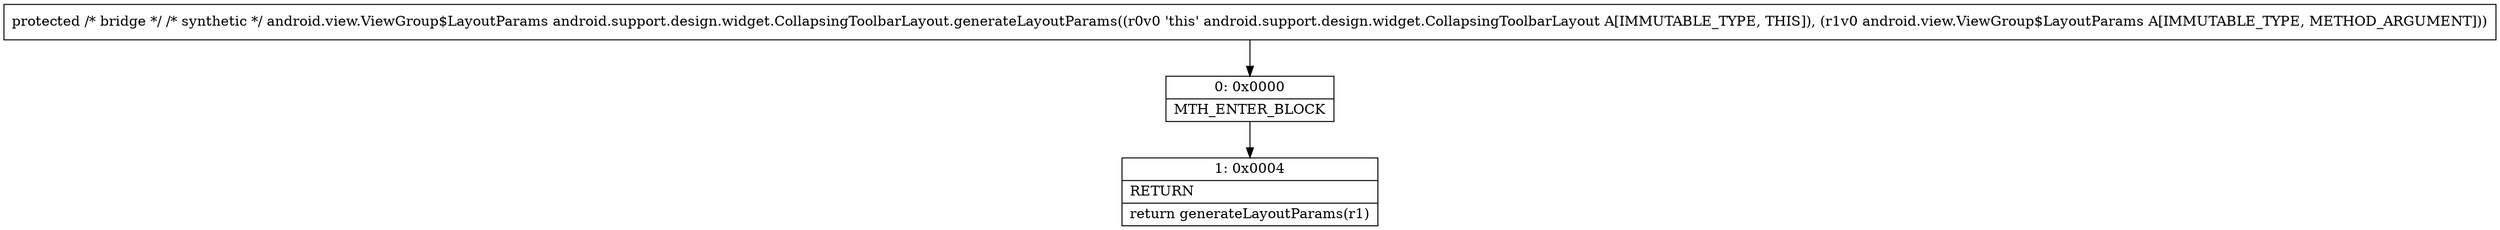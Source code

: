 digraph "CFG forandroid.support.design.widget.CollapsingToolbarLayout.generateLayoutParams(Landroid\/view\/ViewGroup$LayoutParams;)Landroid\/view\/ViewGroup$LayoutParams;" {
Node_0 [shape=record,label="{0\:\ 0x0000|MTH_ENTER_BLOCK\l}"];
Node_1 [shape=record,label="{1\:\ 0x0004|RETURN\l|return generateLayoutParams(r1)\l}"];
MethodNode[shape=record,label="{protected \/* bridge *\/ \/* synthetic *\/ android.view.ViewGroup$LayoutParams android.support.design.widget.CollapsingToolbarLayout.generateLayoutParams((r0v0 'this' android.support.design.widget.CollapsingToolbarLayout A[IMMUTABLE_TYPE, THIS]), (r1v0 android.view.ViewGroup$LayoutParams A[IMMUTABLE_TYPE, METHOD_ARGUMENT])) }"];
MethodNode -> Node_0;
Node_0 -> Node_1;
}

